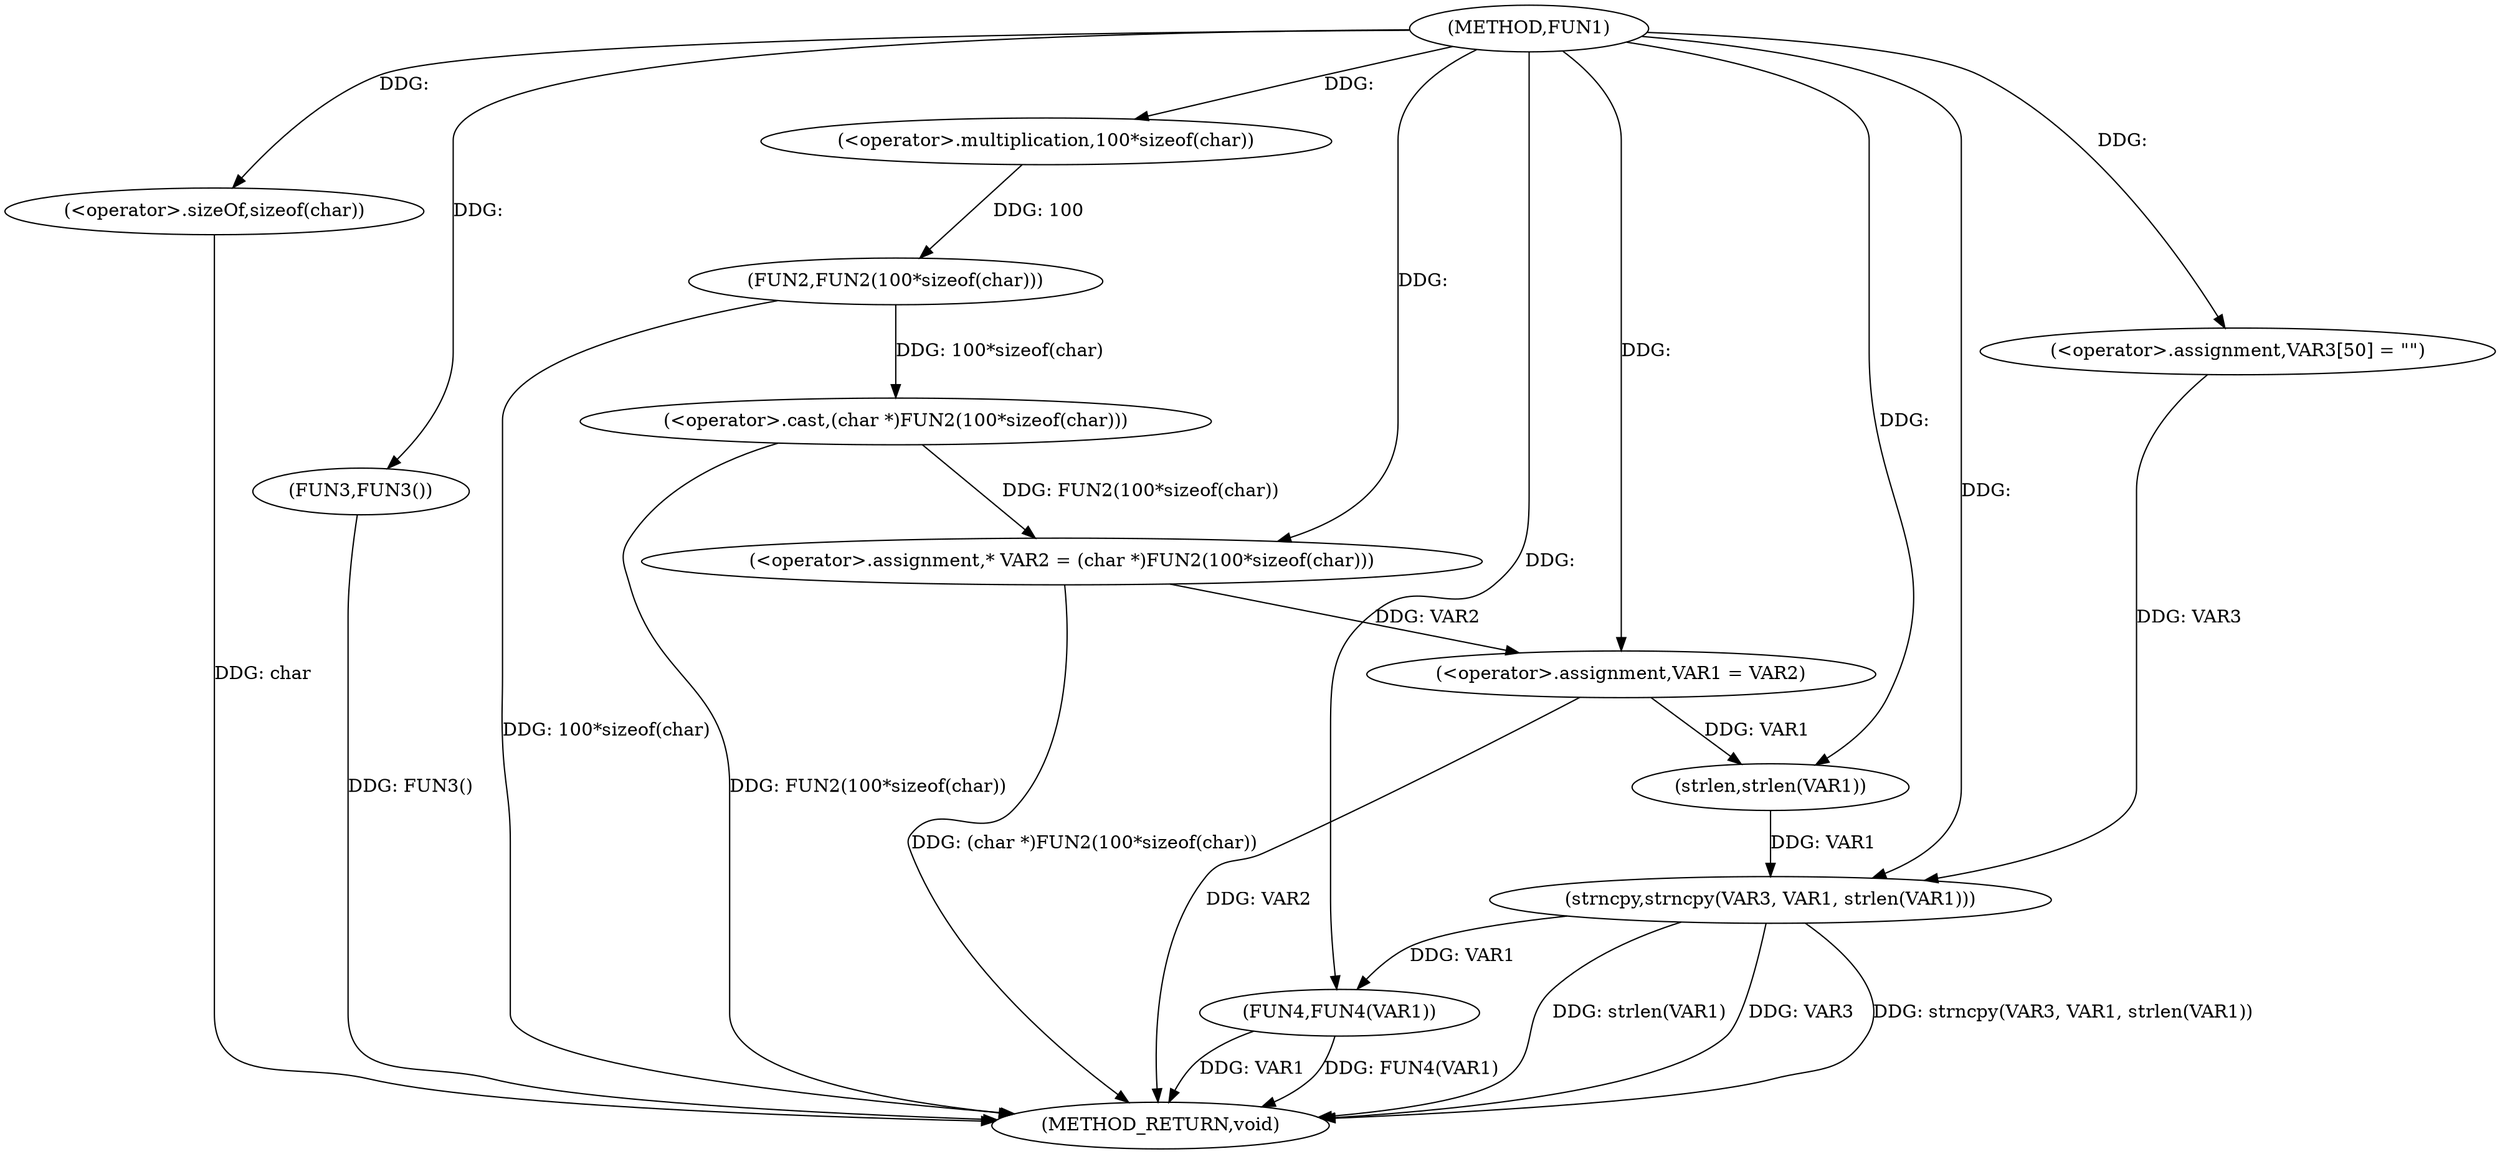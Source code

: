 digraph FUN1 {  
"1000100" [label = "(METHOD,FUN1)" ]
"1000133" [label = "(METHOD_RETURN,void)" ]
"1000104" [label = "(<operator>.assignment,* VAR2 = (char *)FUN2(100*sizeof(char)))" ]
"1000106" [label = "(<operator>.cast,(char *)FUN2(100*sizeof(char)))" ]
"1000108" [label = "(FUN2,FUN2(100*sizeof(char)))" ]
"1000109" [label = "(<operator>.multiplication,100*sizeof(char))" ]
"1000111" [label = "(<operator>.sizeOf,sizeof(char))" ]
"1000113" [label = "(<operator>.assignment,VAR1 = VAR2)" ]
"1000117" [label = "(FUN3,FUN3())" ]
"1000123" [label = "(<operator>.assignment,VAR3[50] = \"\")" ]
"1000126" [label = "(strncpy,strncpy(VAR3, VAR1, strlen(VAR1)))" ]
"1000129" [label = "(strlen,strlen(VAR1))" ]
"1000131" [label = "(FUN4,FUN4(VAR1))" ]
  "1000117" -> "1000133"  [ label = "DDG: FUN3()"] 
  "1000126" -> "1000133"  [ label = "DDG: strncpy(VAR3, VAR1, strlen(VAR1))"] 
  "1000106" -> "1000133"  [ label = "DDG: FUN2(100*sizeof(char))"] 
  "1000126" -> "1000133"  [ label = "DDG: strlen(VAR1)"] 
  "1000113" -> "1000133"  [ label = "DDG: VAR2"] 
  "1000126" -> "1000133"  [ label = "DDG: VAR3"] 
  "1000111" -> "1000133"  [ label = "DDG: char"] 
  "1000131" -> "1000133"  [ label = "DDG: FUN4(VAR1)"] 
  "1000131" -> "1000133"  [ label = "DDG: VAR1"] 
  "1000104" -> "1000133"  [ label = "DDG: (char *)FUN2(100*sizeof(char))"] 
  "1000108" -> "1000133"  [ label = "DDG: 100*sizeof(char)"] 
  "1000106" -> "1000104"  [ label = "DDG: FUN2(100*sizeof(char))"] 
  "1000100" -> "1000104"  [ label = "DDG: "] 
  "1000108" -> "1000106"  [ label = "DDG: 100*sizeof(char)"] 
  "1000109" -> "1000108"  [ label = "DDG: 100"] 
  "1000100" -> "1000109"  [ label = "DDG: "] 
  "1000100" -> "1000111"  [ label = "DDG: "] 
  "1000104" -> "1000113"  [ label = "DDG: VAR2"] 
  "1000100" -> "1000113"  [ label = "DDG: "] 
  "1000100" -> "1000117"  [ label = "DDG: "] 
  "1000100" -> "1000123"  [ label = "DDG: "] 
  "1000123" -> "1000126"  [ label = "DDG: VAR3"] 
  "1000100" -> "1000126"  [ label = "DDG: "] 
  "1000129" -> "1000126"  [ label = "DDG: VAR1"] 
  "1000113" -> "1000129"  [ label = "DDG: VAR1"] 
  "1000100" -> "1000129"  [ label = "DDG: "] 
  "1000126" -> "1000131"  [ label = "DDG: VAR1"] 
  "1000100" -> "1000131"  [ label = "DDG: "] 
}
